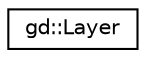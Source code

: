 digraph "Graphical Class Hierarchy"
{
  edge [fontname="Helvetica",fontsize="10",labelfontname="Helvetica",labelfontsize="10"];
  node [fontname="Helvetica",fontsize="10",shape=record];
  rankdir="LR";
  Node1 [label="gd::Layer",height=0.2,width=0.4,color="black", fillcolor="white", style="filled",URL="$classgd_1_1_layer.html",tooltip="Represents a layer of a layout. "];
}
